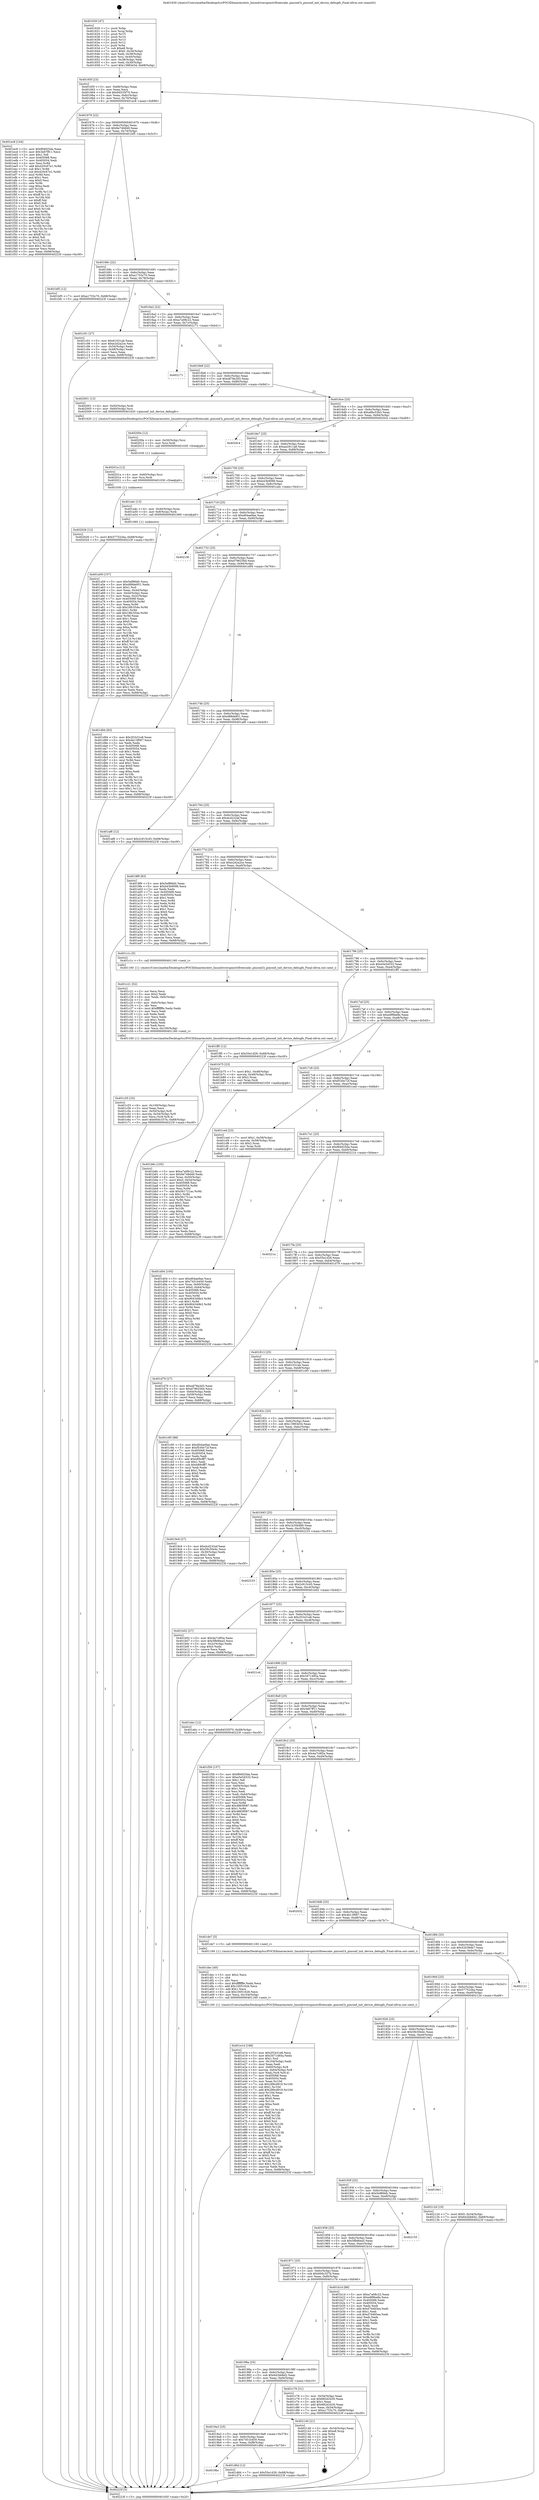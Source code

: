 digraph "0x401630" {
  label = "0x401630 (/mnt/c/Users/mathe/Desktop/tcc/POCII/binaries/extr_linuxdriverspinctrlfreescale..pinconf.h_pinconf_init_device_debugfs_Final-ollvm.out::main(0))"
  labelloc = "t"
  node[shape=record]

  Entry [label="",width=0.3,height=0.3,shape=circle,fillcolor=black,style=filled]
  "0x40165f" [label="{
     0x40165f [23]\l
     | [instrs]\l
     &nbsp;&nbsp;0x40165f \<+3\>: mov -0x68(%rbp),%eax\l
     &nbsp;&nbsp;0x401662 \<+2\>: mov %eax,%ecx\l
     &nbsp;&nbsp;0x401664 \<+6\>: sub $0x84535f70,%ecx\l
     &nbsp;&nbsp;0x40166a \<+3\>: mov %eax,-0x6c(%rbp)\l
     &nbsp;&nbsp;0x40166d \<+3\>: mov %ecx,-0x70(%rbp)\l
     &nbsp;&nbsp;0x401670 \<+6\>: je 0000000000401ec8 \<main+0x898\>\l
  }"]
  "0x401ec8" [label="{
     0x401ec8 [144]\l
     | [instrs]\l
     &nbsp;&nbsp;0x401ec8 \<+5\>: mov $0xf84925da,%eax\l
     &nbsp;&nbsp;0x401ecd \<+5\>: mov $0x3e87ff11,%ecx\l
     &nbsp;&nbsp;0x401ed2 \<+2\>: mov $0x1,%dl\l
     &nbsp;&nbsp;0x401ed4 \<+7\>: mov 0x405068,%esi\l
     &nbsp;&nbsp;0x401edb \<+7\>: mov 0x405054,%edi\l
     &nbsp;&nbsp;0x401ee2 \<+3\>: mov %esi,%r8d\l
     &nbsp;&nbsp;0x401ee5 \<+7\>: add $0x420c67e1,%r8d\l
     &nbsp;&nbsp;0x401eec \<+4\>: sub $0x1,%r8d\l
     &nbsp;&nbsp;0x401ef0 \<+7\>: sub $0x420c67e1,%r8d\l
     &nbsp;&nbsp;0x401ef7 \<+4\>: imul %r8d,%esi\l
     &nbsp;&nbsp;0x401efb \<+3\>: and $0x1,%esi\l
     &nbsp;&nbsp;0x401efe \<+3\>: cmp $0x0,%esi\l
     &nbsp;&nbsp;0x401f01 \<+4\>: sete %r9b\l
     &nbsp;&nbsp;0x401f05 \<+3\>: cmp $0xa,%edi\l
     &nbsp;&nbsp;0x401f08 \<+4\>: setl %r10b\l
     &nbsp;&nbsp;0x401f0c \<+3\>: mov %r9b,%r11b\l
     &nbsp;&nbsp;0x401f0f \<+4\>: xor $0xff,%r11b\l
     &nbsp;&nbsp;0x401f13 \<+3\>: mov %r10b,%bl\l
     &nbsp;&nbsp;0x401f16 \<+3\>: xor $0xff,%bl\l
     &nbsp;&nbsp;0x401f19 \<+3\>: xor $0x0,%dl\l
     &nbsp;&nbsp;0x401f1c \<+3\>: mov %r11b,%r14b\l
     &nbsp;&nbsp;0x401f1f \<+4\>: and $0x0,%r14b\l
     &nbsp;&nbsp;0x401f23 \<+3\>: and %dl,%r9b\l
     &nbsp;&nbsp;0x401f26 \<+3\>: mov %bl,%r15b\l
     &nbsp;&nbsp;0x401f29 \<+4\>: and $0x0,%r15b\l
     &nbsp;&nbsp;0x401f2d \<+3\>: and %dl,%r10b\l
     &nbsp;&nbsp;0x401f30 \<+3\>: or %r9b,%r14b\l
     &nbsp;&nbsp;0x401f33 \<+3\>: or %r10b,%r15b\l
     &nbsp;&nbsp;0x401f36 \<+3\>: xor %r15b,%r14b\l
     &nbsp;&nbsp;0x401f39 \<+3\>: or %bl,%r11b\l
     &nbsp;&nbsp;0x401f3c \<+4\>: xor $0xff,%r11b\l
     &nbsp;&nbsp;0x401f40 \<+3\>: or $0x0,%dl\l
     &nbsp;&nbsp;0x401f43 \<+3\>: and %dl,%r11b\l
     &nbsp;&nbsp;0x401f46 \<+3\>: or %r11b,%r14b\l
     &nbsp;&nbsp;0x401f49 \<+4\>: test $0x1,%r14b\l
     &nbsp;&nbsp;0x401f4d \<+3\>: cmovne %ecx,%eax\l
     &nbsp;&nbsp;0x401f50 \<+3\>: mov %eax,-0x68(%rbp)\l
     &nbsp;&nbsp;0x401f53 \<+5\>: jmp 000000000040223f \<main+0xc0f\>\l
  }"]
  "0x401676" [label="{
     0x401676 [22]\l
     | [instrs]\l
     &nbsp;&nbsp;0x401676 \<+5\>: jmp 000000000040167b \<main+0x4b\>\l
     &nbsp;&nbsp;0x40167b \<+3\>: mov -0x6c(%rbp),%eax\l
     &nbsp;&nbsp;0x40167e \<+5\>: sub $0x9e749d49,%eax\l
     &nbsp;&nbsp;0x401683 \<+3\>: mov %eax,-0x74(%rbp)\l
     &nbsp;&nbsp;0x401686 \<+6\>: je 0000000000401bf5 \<main+0x5c5\>\l
  }"]
  Exit [label="",width=0.3,height=0.3,shape=circle,fillcolor=black,style=filled,peripheries=2]
  "0x401bf5" [label="{
     0x401bf5 [12]\l
     | [instrs]\l
     &nbsp;&nbsp;0x401bf5 \<+7\>: movl $0xa1753c70,-0x68(%rbp)\l
     &nbsp;&nbsp;0x401bfc \<+5\>: jmp 000000000040223f \<main+0xc0f\>\l
  }"]
  "0x40168c" [label="{
     0x40168c [22]\l
     | [instrs]\l
     &nbsp;&nbsp;0x40168c \<+5\>: jmp 0000000000401691 \<main+0x61\>\l
     &nbsp;&nbsp;0x401691 \<+3\>: mov -0x6c(%rbp),%eax\l
     &nbsp;&nbsp;0x401694 \<+5\>: sub $0xa1753c70,%eax\l
     &nbsp;&nbsp;0x401699 \<+3\>: mov %eax,-0x78(%rbp)\l
     &nbsp;&nbsp;0x40169c \<+6\>: je 0000000000401c01 \<main+0x5d1\>\l
  }"]
  "0x402026" [label="{
     0x402026 [12]\l
     | [instrs]\l
     &nbsp;&nbsp;0x402026 \<+7\>: movl $0x57752cba,-0x68(%rbp)\l
     &nbsp;&nbsp;0x40202d \<+5\>: jmp 000000000040223f \<main+0xc0f\>\l
  }"]
  "0x401c01" [label="{
     0x401c01 [27]\l
     | [instrs]\l
     &nbsp;&nbsp;0x401c01 \<+5\>: mov $0x61031ab,%eax\l
     &nbsp;&nbsp;0x401c06 \<+5\>: mov $0xe2d2a2ce,%ecx\l
     &nbsp;&nbsp;0x401c0b \<+3\>: mov -0x54(%rbp),%edx\l
     &nbsp;&nbsp;0x401c0e \<+3\>: cmp -0x48(%rbp),%edx\l
     &nbsp;&nbsp;0x401c11 \<+3\>: cmovl %ecx,%eax\l
     &nbsp;&nbsp;0x401c14 \<+3\>: mov %eax,-0x68(%rbp)\l
     &nbsp;&nbsp;0x401c17 \<+5\>: jmp 000000000040223f \<main+0xc0f\>\l
  }"]
  "0x4016a2" [label="{
     0x4016a2 [22]\l
     | [instrs]\l
     &nbsp;&nbsp;0x4016a2 \<+5\>: jmp 00000000004016a7 \<main+0x77\>\l
     &nbsp;&nbsp;0x4016a7 \<+3\>: mov -0x6c(%rbp),%eax\l
     &nbsp;&nbsp;0x4016aa \<+5\>: sub $0xa7a08c22,%eax\l
     &nbsp;&nbsp;0x4016af \<+3\>: mov %eax,-0x7c(%rbp)\l
     &nbsp;&nbsp;0x4016b2 \<+6\>: je 0000000000402171 \<main+0xb41\>\l
  }"]
  "0x40201a" [label="{
     0x40201a [12]\l
     | [instrs]\l
     &nbsp;&nbsp;0x40201a \<+4\>: mov -0x60(%rbp),%rsi\l
     &nbsp;&nbsp;0x40201e \<+3\>: mov %rsi,%rdi\l
     &nbsp;&nbsp;0x402021 \<+5\>: call 0000000000401030 \<free@plt\>\l
     | [calls]\l
     &nbsp;&nbsp;0x401030 \{1\} (unknown)\l
  }"]
  "0x402171" [label="{
     0x402171\l
  }", style=dashed]
  "0x4016b8" [label="{
     0x4016b8 [22]\l
     | [instrs]\l
     &nbsp;&nbsp;0x4016b8 \<+5\>: jmp 00000000004016bd \<main+0x8d\>\l
     &nbsp;&nbsp;0x4016bd \<+3\>: mov -0x6c(%rbp),%eax\l
     &nbsp;&nbsp;0x4016c0 \<+5\>: sub $0xa878a3d3,%eax\l
     &nbsp;&nbsp;0x4016c5 \<+3\>: mov %eax,-0x80(%rbp)\l
     &nbsp;&nbsp;0x4016c8 \<+6\>: je 0000000000402001 \<main+0x9d1\>\l
  }"]
  "0x40200e" [label="{
     0x40200e [12]\l
     | [instrs]\l
     &nbsp;&nbsp;0x40200e \<+4\>: mov -0x50(%rbp),%rsi\l
     &nbsp;&nbsp;0x402012 \<+3\>: mov %rsi,%rdi\l
     &nbsp;&nbsp;0x402015 \<+5\>: call 0000000000401030 \<free@plt\>\l
     | [calls]\l
     &nbsp;&nbsp;0x401030 \{1\} (unknown)\l
  }"]
  "0x402001" [label="{
     0x402001 [13]\l
     | [instrs]\l
     &nbsp;&nbsp;0x402001 \<+4\>: mov -0x50(%rbp),%rdi\l
     &nbsp;&nbsp;0x402005 \<+4\>: mov -0x60(%rbp),%rsi\l
     &nbsp;&nbsp;0x402009 \<+5\>: call 0000000000401620 \<pinconf_init_device_debugfs\>\l
     | [calls]\l
     &nbsp;&nbsp;0x401620 \{1\} (/mnt/c/Users/mathe/Desktop/tcc/POCII/binaries/extr_linuxdriverspinctrlfreescale..pinconf.h_pinconf_init_device_debugfs_Final-ollvm.out::pinconf_init_device_debugfs)\l
  }"]
  "0x4016ce" [label="{
     0x4016ce [25]\l
     | [instrs]\l
     &nbsp;&nbsp;0x4016ce \<+5\>: jmp 00000000004016d3 \<main+0xa3\>\l
     &nbsp;&nbsp;0x4016d3 \<+3\>: mov -0x6c(%rbp),%eax\l
     &nbsp;&nbsp;0x4016d6 \<+5\>: sub $0xa8bc53b3,%eax\l
     &nbsp;&nbsp;0x4016db \<+6\>: mov %eax,-0x84(%rbp)\l
     &nbsp;&nbsp;0x4016e1 \<+6\>: je 00000000004020c4 \<main+0xa94\>\l
  }"]
  "0x401e14" [label="{
     0x401e14 [168]\l
     | [instrs]\l
     &nbsp;&nbsp;0x401e14 \<+5\>: mov $0x2f1b31e8,%ecx\l
     &nbsp;&nbsp;0x401e19 \<+5\>: mov $0x3471485a,%edx\l
     &nbsp;&nbsp;0x401e1e \<+3\>: mov $0x1,%sil\l
     &nbsp;&nbsp;0x401e21 \<+6\>: mov -0x104(%rbp),%edi\l
     &nbsp;&nbsp;0x401e27 \<+3\>: imul %eax,%edi\l
     &nbsp;&nbsp;0x401e2a \<+4\>: mov -0x60(%rbp),%r8\l
     &nbsp;&nbsp;0x401e2e \<+4\>: movslq -0x64(%rbp),%r9\l
     &nbsp;&nbsp;0x401e32 \<+4\>: mov %edi,(%r8,%r9,4)\l
     &nbsp;&nbsp;0x401e36 \<+7\>: mov 0x405068,%eax\l
     &nbsp;&nbsp;0x401e3d \<+7\>: mov 0x405054,%edi\l
     &nbsp;&nbsp;0x401e44 \<+3\>: mov %eax,%r10d\l
     &nbsp;&nbsp;0x401e47 \<+7\>: sub $0x289cd919,%r10d\l
     &nbsp;&nbsp;0x401e4e \<+4\>: sub $0x1,%r10d\l
     &nbsp;&nbsp;0x401e52 \<+7\>: add $0x289cd919,%r10d\l
     &nbsp;&nbsp;0x401e59 \<+4\>: imul %r10d,%eax\l
     &nbsp;&nbsp;0x401e5d \<+3\>: and $0x1,%eax\l
     &nbsp;&nbsp;0x401e60 \<+3\>: cmp $0x0,%eax\l
     &nbsp;&nbsp;0x401e63 \<+4\>: sete %r11b\l
     &nbsp;&nbsp;0x401e67 \<+3\>: cmp $0xa,%edi\l
     &nbsp;&nbsp;0x401e6a \<+3\>: setl %bl\l
     &nbsp;&nbsp;0x401e6d \<+3\>: mov %r11b,%r14b\l
     &nbsp;&nbsp;0x401e70 \<+4\>: xor $0xff,%r14b\l
     &nbsp;&nbsp;0x401e74 \<+3\>: mov %bl,%r15b\l
     &nbsp;&nbsp;0x401e77 \<+4\>: xor $0xff,%r15b\l
     &nbsp;&nbsp;0x401e7b \<+4\>: xor $0x0,%sil\l
     &nbsp;&nbsp;0x401e7f \<+3\>: mov %r14b,%r12b\l
     &nbsp;&nbsp;0x401e82 \<+4\>: and $0x0,%r12b\l
     &nbsp;&nbsp;0x401e86 \<+3\>: and %sil,%r11b\l
     &nbsp;&nbsp;0x401e89 \<+3\>: mov %r15b,%r13b\l
     &nbsp;&nbsp;0x401e8c \<+4\>: and $0x0,%r13b\l
     &nbsp;&nbsp;0x401e90 \<+3\>: and %sil,%bl\l
     &nbsp;&nbsp;0x401e93 \<+3\>: or %r11b,%r12b\l
     &nbsp;&nbsp;0x401e96 \<+3\>: or %bl,%r13b\l
     &nbsp;&nbsp;0x401e99 \<+3\>: xor %r13b,%r12b\l
     &nbsp;&nbsp;0x401e9c \<+3\>: or %r15b,%r14b\l
     &nbsp;&nbsp;0x401e9f \<+4\>: xor $0xff,%r14b\l
     &nbsp;&nbsp;0x401ea3 \<+4\>: or $0x0,%sil\l
     &nbsp;&nbsp;0x401ea7 \<+3\>: and %sil,%r14b\l
     &nbsp;&nbsp;0x401eaa \<+3\>: or %r14b,%r12b\l
     &nbsp;&nbsp;0x401ead \<+4\>: test $0x1,%r12b\l
     &nbsp;&nbsp;0x401eb1 \<+3\>: cmovne %edx,%ecx\l
     &nbsp;&nbsp;0x401eb4 \<+3\>: mov %ecx,-0x68(%rbp)\l
     &nbsp;&nbsp;0x401eb7 \<+5\>: jmp 000000000040223f \<main+0xc0f\>\l
  }"]
  "0x4020c4" [label="{
     0x4020c4\l
  }", style=dashed]
  "0x4016e7" [label="{
     0x4016e7 [25]\l
     | [instrs]\l
     &nbsp;&nbsp;0x4016e7 \<+5\>: jmp 00000000004016ec \<main+0xbc\>\l
     &nbsp;&nbsp;0x4016ec \<+3\>: mov -0x6c(%rbp),%eax\l
     &nbsp;&nbsp;0x4016ef \<+5\>: sub $0xae2911a8,%eax\l
     &nbsp;&nbsp;0x4016f4 \<+6\>: mov %eax,-0x88(%rbp)\l
     &nbsp;&nbsp;0x4016fa \<+6\>: je 000000000040203e \<main+0xa0e\>\l
  }"]
  "0x401dec" [label="{
     0x401dec [40]\l
     | [instrs]\l
     &nbsp;&nbsp;0x401dec \<+5\>: mov $0x2,%ecx\l
     &nbsp;&nbsp;0x401df1 \<+1\>: cltd\l
     &nbsp;&nbsp;0x401df2 \<+2\>: idiv %ecx\l
     &nbsp;&nbsp;0x401df4 \<+6\>: imul $0xfffffffe,%edx,%ecx\l
     &nbsp;&nbsp;0x401dfa \<+6\>: add $0x10051626,%ecx\l
     &nbsp;&nbsp;0x401e00 \<+3\>: add $0x1,%ecx\l
     &nbsp;&nbsp;0x401e03 \<+6\>: sub $0x10051626,%ecx\l
     &nbsp;&nbsp;0x401e09 \<+6\>: mov %ecx,-0x104(%rbp)\l
     &nbsp;&nbsp;0x401e0f \<+5\>: call 0000000000401160 \<next_i\>\l
     | [calls]\l
     &nbsp;&nbsp;0x401160 \{1\} (/mnt/c/Users/mathe/Desktop/tcc/POCII/binaries/extr_linuxdriverspinctrlfreescale..pinconf.h_pinconf_init_device_debugfs_Final-ollvm.out::next_i)\l
  }"]
  "0x40203e" [label="{
     0x40203e\l
  }", style=dashed]
  "0x401700" [label="{
     0x401700 [25]\l
     | [instrs]\l
     &nbsp;&nbsp;0x401700 \<+5\>: jmp 0000000000401705 \<main+0xd5\>\l
     &nbsp;&nbsp;0x401705 \<+3\>: mov -0x6c(%rbp),%eax\l
     &nbsp;&nbsp;0x401708 \<+5\>: sub $0xb43b9098,%eax\l
     &nbsp;&nbsp;0x40170d \<+6\>: mov %eax,-0x8c(%rbp)\l
     &nbsp;&nbsp;0x401713 \<+6\>: je 0000000000401a4c \<main+0x41c\>\l
  }"]
  "0x4019bc" [label="{
     0x4019bc\l
  }", style=dashed]
  "0x401a4c" [label="{
     0x401a4c [13]\l
     | [instrs]\l
     &nbsp;&nbsp;0x401a4c \<+4\>: mov -0x40(%rbp),%rax\l
     &nbsp;&nbsp;0x401a50 \<+4\>: mov 0x8(%rax),%rdi\l
     &nbsp;&nbsp;0x401a54 \<+5\>: call 0000000000401060 \<atoi@plt\>\l
     | [calls]\l
     &nbsp;&nbsp;0x401060 \{1\} (unknown)\l
  }"]
  "0x401719" [label="{
     0x401719 [25]\l
     | [instrs]\l
     &nbsp;&nbsp;0x401719 \<+5\>: jmp 000000000040171e \<main+0xee\>\l
     &nbsp;&nbsp;0x40171e \<+3\>: mov -0x6c(%rbp),%eax\l
     &nbsp;&nbsp;0x401721 \<+5\>: sub $0xd04ae9ae,%eax\l
     &nbsp;&nbsp;0x401726 \<+6\>: mov %eax,-0x90(%rbp)\l
     &nbsp;&nbsp;0x40172c \<+6\>: je 000000000040219f \<main+0xb6f\>\l
  }"]
  "0x401d6d" [label="{
     0x401d6d [12]\l
     | [instrs]\l
     &nbsp;&nbsp;0x401d6d \<+7\>: movl $0x55e1d26,-0x68(%rbp)\l
     &nbsp;&nbsp;0x401d74 \<+5\>: jmp 000000000040223f \<main+0xc0f\>\l
  }"]
  "0x40219f" [label="{
     0x40219f\l
  }", style=dashed]
  "0x401732" [label="{
     0x401732 [25]\l
     | [instrs]\l
     &nbsp;&nbsp;0x401732 \<+5\>: jmp 0000000000401737 \<main+0x107\>\l
     &nbsp;&nbsp;0x401737 \<+3\>: mov -0x6c(%rbp),%eax\l
     &nbsp;&nbsp;0x40173a \<+5\>: sub $0xd796256d,%eax\l
     &nbsp;&nbsp;0x40173f \<+6\>: mov %eax,-0x94(%rbp)\l
     &nbsp;&nbsp;0x401745 \<+6\>: je 0000000000401d94 \<main+0x764\>\l
  }"]
  "0x4019a3" [label="{
     0x4019a3 [25]\l
     | [instrs]\l
     &nbsp;&nbsp;0x4019a3 \<+5\>: jmp 00000000004019a8 \<main+0x378\>\l
     &nbsp;&nbsp;0x4019a8 \<+3\>: mov -0x6c(%rbp),%eax\l
     &nbsp;&nbsp;0x4019ab \<+5\>: sub $0x7451b450,%eax\l
     &nbsp;&nbsp;0x4019b0 \<+6\>: mov %eax,-0xf8(%rbp)\l
     &nbsp;&nbsp;0x4019b6 \<+6\>: je 0000000000401d6d \<main+0x73d\>\l
  }"]
  "0x401d94" [label="{
     0x401d94 [83]\l
     | [instrs]\l
     &nbsp;&nbsp;0x401d94 \<+5\>: mov $0x2f1b31e8,%eax\l
     &nbsp;&nbsp;0x401d99 \<+5\>: mov $0x4b13f067,%ecx\l
     &nbsp;&nbsp;0x401d9e \<+2\>: xor %edx,%edx\l
     &nbsp;&nbsp;0x401da0 \<+7\>: mov 0x405068,%esi\l
     &nbsp;&nbsp;0x401da7 \<+7\>: mov 0x405054,%edi\l
     &nbsp;&nbsp;0x401dae \<+3\>: sub $0x1,%edx\l
     &nbsp;&nbsp;0x401db1 \<+3\>: mov %esi,%r8d\l
     &nbsp;&nbsp;0x401db4 \<+3\>: add %edx,%r8d\l
     &nbsp;&nbsp;0x401db7 \<+4\>: imul %r8d,%esi\l
     &nbsp;&nbsp;0x401dbb \<+3\>: and $0x1,%esi\l
     &nbsp;&nbsp;0x401dbe \<+3\>: cmp $0x0,%esi\l
     &nbsp;&nbsp;0x401dc1 \<+4\>: sete %r9b\l
     &nbsp;&nbsp;0x401dc5 \<+3\>: cmp $0xa,%edi\l
     &nbsp;&nbsp;0x401dc8 \<+4\>: setl %r10b\l
     &nbsp;&nbsp;0x401dcc \<+3\>: mov %r9b,%r11b\l
     &nbsp;&nbsp;0x401dcf \<+3\>: and %r10b,%r11b\l
     &nbsp;&nbsp;0x401dd2 \<+3\>: xor %r10b,%r9b\l
     &nbsp;&nbsp;0x401dd5 \<+3\>: or %r9b,%r11b\l
     &nbsp;&nbsp;0x401dd8 \<+4\>: test $0x1,%r11b\l
     &nbsp;&nbsp;0x401ddc \<+3\>: cmovne %ecx,%eax\l
     &nbsp;&nbsp;0x401ddf \<+3\>: mov %eax,-0x68(%rbp)\l
     &nbsp;&nbsp;0x401de2 \<+5\>: jmp 000000000040223f \<main+0xc0f\>\l
  }"]
  "0x40174b" [label="{
     0x40174b [25]\l
     | [instrs]\l
     &nbsp;&nbsp;0x40174b \<+5\>: jmp 0000000000401750 \<main+0x120\>\l
     &nbsp;&nbsp;0x401750 \<+3\>: mov -0x6c(%rbp),%eax\l
     &nbsp;&nbsp;0x401753 \<+5\>: sub $0xd88de951,%eax\l
     &nbsp;&nbsp;0x401758 \<+6\>: mov %eax,-0x98(%rbp)\l
     &nbsp;&nbsp;0x40175e \<+6\>: je 0000000000401af6 \<main+0x4c6\>\l
  }"]
  "0x402140" [label="{
     0x402140 [21]\l
     | [instrs]\l
     &nbsp;&nbsp;0x402140 \<+3\>: mov -0x34(%rbp),%eax\l
     &nbsp;&nbsp;0x402143 \<+7\>: add $0xe8,%rsp\l
     &nbsp;&nbsp;0x40214a \<+1\>: pop %rbx\l
     &nbsp;&nbsp;0x40214b \<+2\>: pop %r12\l
     &nbsp;&nbsp;0x40214d \<+2\>: pop %r13\l
     &nbsp;&nbsp;0x40214f \<+2\>: pop %r14\l
     &nbsp;&nbsp;0x402151 \<+2\>: pop %r15\l
     &nbsp;&nbsp;0x402153 \<+1\>: pop %rbp\l
     &nbsp;&nbsp;0x402154 \<+1\>: ret\l
  }"]
  "0x401af6" [label="{
     0x401af6 [12]\l
     | [instrs]\l
     &nbsp;&nbsp;0x401af6 \<+7\>: movl $0x2c915c45,-0x68(%rbp)\l
     &nbsp;&nbsp;0x401afd \<+5\>: jmp 000000000040223f \<main+0xc0f\>\l
  }"]
  "0x401764" [label="{
     0x401764 [25]\l
     | [instrs]\l
     &nbsp;&nbsp;0x401764 \<+5\>: jmp 0000000000401769 \<main+0x139\>\l
     &nbsp;&nbsp;0x401769 \<+3\>: mov -0x6c(%rbp),%eax\l
     &nbsp;&nbsp;0x40176c \<+5\>: sub $0xdcd232af,%eax\l
     &nbsp;&nbsp;0x401771 \<+6\>: mov %eax,-0x9c(%rbp)\l
     &nbsp;&nbsp;0x401777 \<+6\>: je 00000000004019f9 \<main+0x3c9\>\l
  }"]
  "0x401d04" [label="{
     0x401d04 [105]\l
     | [instrs]\l
     &nbsp;&nbsp;0x401d04 \<+5\>: mov $0xd04ae9ae,%ecx\l
     &nbsp;&nbsp;0x401d09 \<+5\>: mov $0x7451b450,%edx\l
     &nbsp;&nbsp;0x401d0e \<+4\>: mov %rax,-0x60(%rbp)\l
     &nbsp;&nbsp;0x401d12 \<+7\>: movl $0x0,-0x64(%rbp)\l
     &nbsp;&nbsp;0x401d19 \<+7\>: mov 0x405068,%esi\l
     &nbsp;&nbsp;0x401d20 \<+8\>: mov 0x405054,%r8d\l
     &nbsp;&nbsp;0x401d28 \<+3\>: mov %esi,%r9d\l
     &nbsp;&nbsp;0x401d2b \<+7\>: sub $0x904349b3,%r9d\l
     &nbsp;&nbsp;0x401d32 \<+4\>: sub $0x1,%r9d\l
     &nbsp;&nbsp;0x401d36 \<+7\>: add $0x904349b3,%r9d\l
     &nbsp;&nbsp;0x401d3d \<+4\>: imul %r9d,%esi\l
     &nbsp;&nbsp;0x401d41 \<+3\>: and $0x1,%esi\l
     &nbsp;&nbsp;0x401d44 \<+3\>: cmp $0x0,%esi\l
     &nbsp;&nbsp;0x401d47 \<+4\>: sete %r10b\l
     &nbsp;&nbsp;0x401d4b \<+4\>: cmp $0xa,%r8d\l
     &nbsp;&nbsp;0x401d4f \<+4\>: setl %r11b\l
     &nbsp;&nbsp;0x401d53 \<+3\>: mov %r10b,%bl\l
     &nbsp;&nbsp;0x401d56 \<+3\>: and %r11b,%bl\l
     &nbsp;&nbsp;0x401d59 \<+3\>: xor %r11b,%r10b\l
     &nbsp;&nbsp;0x401d5c \<+3\>: or %r10b,%bl\l
     &nbsp;&nbsp;0x401d5f \<+3\>: test $0x1,%bl\l
     &nbsp;&nbsp;0x401d62 \<+3\>: cmovne %edx,%ecx\l
     &nbsp;&nbsp;0x401d65 \<+3\>: mov %ecx,-0x68(%rbp)\l
     &nbsp;&nbsp;0x401d68 \<+5\>: jmp 000000000040223f \<main+0xc0f\>\l
  }"]
  "0x4019f9" [label="{
     0x4019f9 [83]\l
     | [instrs]\l
     &nbsp;&nbsp;0x4019f9 \<+5\>: mov $0x5ef86bfc,%eax\l
     &nbsp;&nbsp;0x4019fe \<+5\>: mov $0xb43b9098,%ecx\l
     &nbsp;&nbsp;0x401a03 \<+2\>: xor %edx,%edx\l
     &nbsp;&nbsp;0x401a05 \<+7\>: mov 0x405068,%esi\l
     &nbsp;&nbsp;0x401a0c \<+7\>: mov 0x405054,%edi\l
     &nbsp;&nbsp;0x401a13 \<+3\>: sub $0x1,%edx\l
     &nbsp;&nbsp;0x401a16 \<+3\>: mov %esi,%r8d\l
     &nbsp;&nbsp;0x401a19 \<+3\>: add %edx,%r8d\l
     &nbsp;&nbsp;0x401a1c \<+4\>: imul %r8d,%esi\l
     &nbsp;&nbsp;0x401a20 \<+3\>: and $0x1,%esi\l
     &nbsp;&nbsp;0x401a23 \<+3\>: cmp $0x0,%esi\l
     &nbsp;&nbsp;0x401a26 \<+4\>: sete %r9b\l
     &nbsp;&nbsp;0x401a2a \<+3\>: cmp $0xa,%edi\l
     &nbsp;&nbsp;0x401a2d \<+4\>: setl %r10b\l
     &nbsp;&nbsp;0x401a31 \<+3\>: mov %r9b,%r11b\l
     &nbsp;&nbsp;0x401a34 \<+3\>: and %r10b,%r11b\l
     &nbsp;&nbsp;0x401a37 \<+3\>: xor %r10b,%r9b\l
     &nbsp;&nbsp;0x401a3a \<+3\>: or %r9b,%r11b\l
     &nbsp;&nbsp;0x401a3d \<+4\>: test $0x1,%r11b\l
     &nbsp;&nbsp;0x401a41 \<+3\>: cmovne %ecx,%eax\l
     &nbsp;&nbsp;0x401a44 \<+3\>: mov %eax,-0x68(%rbp)\l
     &nbsp;&nbsp;0x401a47 \<+5\>: jmp 000000000040223f \<main+0xc0f\>\l
  }"]
  "0x40177d" [label="{
     0x40177d [25]\l
     | [instrs]\l
     &nbsp;&nbsp;0x40177d \<+5\>: jmp 0000000000401782 \<main+0x152\>\l
     &nbsp;&nbsp;0x401782 \<+3\>: mov -0x6c(%rbp),%eax\l
     &nbsp;&nbsp;0x401785 \<+5\>: sub $0xe2d2a2ce,%eax\l
     &nbsp;&nbsp;0x40178a \<+6\>: mov %eax,-0xa0(%rbp)\l
     &nbsp;&nbsp;0x401790 \<+6\>: je 0000000000401c1c \<main+0x5ec\>\l
  }"]
  "0x40198a" [label="{
     0x40198a [25]\l
     | [instrs]\l
     &nbsp;&nbsp;0x40198a \<+5\>: jmp 000000000040198f \<main+0x35f\>\l
     &nbsp;&nbsp;0x40198f \<+3\>: mov -0x6c(%rbp),%eax\l
     &nbsp;&nbsp;0x401992 \<+5\>: sub $0x642bb6d2,%eax\l
     &nbsp;&nbsp;0x401997 \<+6\>: mov %eax,-0xf4(%rbp)\l
     &nbsp;&nbsp;0x40199d \<+6\>: je 0000000000402140 \<main+0xb10\>\l
  }"]
  "0x401c1c" [label="{
     0x401c1c [5]\l
     | [instrs]\l
     &nbsp;&nbsp;0x401c1c \<+5\>: call 0000000000401160 \<next_i\>\l
     | [calls]\l
     &nbsp;&nbsp;0x401160 \{1\} (/mnt/c/Users/mathe/Desktop/tcc/POCII/binaries/extr_linuxdriverspinctrlfreescale..pinconf.h_pinconf_init_device_debugfs_Final-ollvm.out::next_i)\l
  }"]
  "0x401796" [label="{
     0x401796 [25]\l
     | [instrs]\l
     &nbsp;&nbsp;0x401796 \<+5\>: jmp 000000000040179b \<main+0x16b\>\l
     &nbsp;&nbsp;0x40179b \<+3\>: mov -0x6c(%rbp),%eax\l
     &nbsp;&nbsp;0x40179e \<+5\>: sub $0xe5e54533,%eax\l
     &nbsp;&nbsp;0x4017a3 \<+6\>: mov %eax,-0xa4(%rbp)\l
     &nbsp;&nbsp;0x4017a9 \<+6\>: je 0000000000401ff5 \<main+0x9c5\>\l
  }"]
  "0x401c76" [label="{
     0x401c76 [31]\l
     | [instrs]\l
     &nbsp;&nbsp;0x401c76 \<+3\>: mov -0x54(%rbp),%eax\l
     &nbsp;&nbsp;0x401c79 \<+5\>: sub $0x682d2430,%eax\l
     &nbsp;&nbsp;0x401c7e \<+3\>: add $0x1,%eax\l
     &nbsp;&nbsp;0x401c81 \<+5\>: add $0x682d2430,%eax\l
     &nbsp;&nbsp;0x401c86 \<+3\>: mov %eax,-0x54(%rbp)\l
     &nbsp;&nbsp;0x401c89 \<+7\>: movl $0xa1753c70,-0x68(%rbp)\l
     &nbsp;&nbsp;0x401c90 \<+5\>: jmp 000000000040223f \<main+0xc0f\>\l
  }"]
  "0x401ff5" [label="{
     0x401ff5 [12]\l
     | [instrs]\l
     &nbsp;&nbsp;0x401ff5 \<+7\>: movl $0x55e1d26,-0x68(%rbp)\l
     &nbsp;&nbsp;0x401ffc \<+5\>: jmp 000000000040223f \<main+0xc0f\>\l
  }"]
  "0x4017af" [label="{
     0x4017af [25]\l
     | [instrs]\l
     &nbsp;&nbsp;0x4017af \<+5\>: jmp 00000000004017b4 \<main+0x184\>\l
     &nbsp;&nbsp;0x4017b4 \<+3\>: mov -0x6c(%rbp),%eax\l
     &nbsp;&nbsp;0x4017b7 \<+5\>: sub $0xe9f9be8e,%eax\l
     &nbsp;&nbsp;0x4017bc \<+6\>: mov %eax,-0xa8(%rbp)\l
     &nbsp;&nbsp;0x4017c2 \<+6\>: je 0000000000401b75 \<main+0x545\>\l
  }"]
  "0x401c55" [label="{
     0x401c55 [33]\l
     | [instrs]\l
     &nbsp;&nbsp;0x401c55 \<+6\>: mov -0x100(%rbp),%ecx\l
     &nbsp;&nbsp;0x401c5b \<+3\>: imul %eax,%ecx\l
     &nbsp;&nbsp;0x401c5e \<+4\>: mov -0x50(%rbp),%r8\l
     &nbsp;&nbsp;0x401c62 \<+4\>: movslq -0x54(%rbp),%r9\l
     &nbsp;&nbsp;0x401c66 \<+4\>: mov %ecx,(%r8,%r9,4)\l
     &nbsp;&nbsp;0x401c6a \<+7\>: movl $0x60dc337b,-0x68(%rbp)\l
     &nbsp;&nbsp;0x401c71 \<+5\>: jmp 000000000040223f \<main+0xc0f\>\l
  }"]
  "0x401b75" [label="{
     0x401b75 [23]\l
     | [instrs]\l
     &nbsp;&nbsp;0x401b75 \<+7\>: movl $0x1,-0x48(%rbp)\l
     &nbsp;&nbsp;0x401b7c \<+4\>: movslq -0x48(%rbp),%rax\l
     &nbsp;&nbsp;0x401b80 \<+4\>: shl $0x2,%rax\l
     &nbsp;&nbsp;0x401b84 \<+3\>: mov %rax,%rdi\l
     &nbsp;&nbsp;0x401b87 \<+5\>: call 0000000000401050 \<malloc@plt\>\l
     | [calls]\l
     &nbsp;&nbsp;0x401050 \{1\} (unknown)\l
  }"]
  "0x4017c8" [label="{
     0x4017c8 [25]\l
     | [instrs]\l
     &nbsp;&nbsp;0x4017c8 \<+5\>: jmp 00000000004017cd \<main+0x19d\>\l
     &nbsp;&nbsp;0x4017cd \<+3\>: mov -0x6c(%rbp),%eax\l
     &nbsp;&nbsp;0x4017d0 \<+5\>: sub $0xf530e72f,%eax\l
     &nbsp;&nbsp;0x4017d5 \<+6\>: mov %eax,-0xac(%rbp)\l
     &nbsp;&nbsp;0x4017db \<+6\>: je 0000000000401ced \<main+0x6bd\>\l
  }"]
  "0x401c21" [label="{
     0x401c21 [52]\l
     | [instrs]\l
     &nbsp;&nbsp;0x401c21 \<+2\>: xor %ecx,%ecx\l
     &nbsp;&nbsp;0x401c23 \<+5\>: mov $0x2,%edx\l
     &nbsp;&nbsp;0x401c28 \<+6\>: mov %edx,-0xfc(%rbp)\l
     &nbsp;&nbsp;0x401c2e \<+1\>: cltd\l
     &nbsp;&nbsp;0x401c2f \<+6\>: mov -0xfc(%rbp),%esi\l
     &nbsp;&nbsp;0x401c35 \<+2\>: idiv %esi\l
     &nbsp;&nbsp;0x401c37 \<+6\>: imul $0xfffffffe,%edx,%edx\l
     &nbsp;&nbsp;0x401c3d \<+2\>: mov %ecx,%edi\l
     &nbsp;&nbsp;0x401c3f \<+2\>: sub %edx,%edi\l
     &nbsp;&nbsp;0x401c41 \<+2\>: mov %ecx,%edx\l
     &nbsp;&nbsp;0x401c43 \<+3\>: sub $0x1,%edx\l
     &nbsp;&nbsp;0x401c46 \<+2\>: add %edx,%edi\l
     &nbsp;&nbsp;0x401c48 \<+2\>: sub %edi,%ecx\l
     &nbsp;&nbsp;0x401c4a \<+6\>: mov %ecx,-0x100(%rbp)\l
     &nbsp;&nbsp;0x401c50 \<+5\>: call 0000000000401160 \<next_i\>\l
     | [calls]\l
     &nbsp;&nbsp;0x401160 \{1\} (/mnt/c/Users/mathe/Desktop/tcc/POCII/binaries/extr_linuxdriverspinctrlfreescale..pinconf.h_pinconf_init_device_debugfs_Final-ollvm.out::next_i)\l
  }"]
  "0x401ced" [label="{
     0x401ced [23]\l
     | [instrs]\l
     &nbsp;&nbsp;0x401ced \<+7\>: movl $0x1,-0x58(%rbp)\l
     &nbsp;&nbsp;0x401cf4 \<+4\>: movslq -0x58(%rbp),%rax\l
     &nbsp;&nbsp;0x401cf8 \<+4\>: shl $0x2,%rax\l
     &nbsp;&nbsp;0x401cfc \<+3\>: mov %rax,%rdi\l
     &nbsp;&nbsp;0x401cff \<+5\>: call 0000000000401050 \<malloc@plt\>\l
     | [calls]\l
     &nbsp;&nbsp;0x401050 \{1\} (unknown)\l
  }"]
  "0x4017e1" [label="{
     0x4017e1 [25]\l
     | [instrs]\l
     &nbsp;&nbsp;0x4017e1 \<+5\>: jmp 00000000004017e6 \<main+0x1b6\>\l
     &nbsp;&nbsp;0x4017e6 \<+3\>: mov -0x6c(%rbp),%eax\l
     &nbsp;&nbsp;0x4017e9 \<+5\>: sub $0xf84925da,%eax\l
     &nbsp;&nbsp;0x4017ee \<+6\>: mov %eax,-0xb0(%rbp)\l
     &nbsp;&nbsp;0x4017f4 \<+6\>: je 000000000040221a \<main+0xbea\>\l
  }"]
  "0x401b8c" [label="{
     0x401b8c [105]\l
     | [instrs]\l
     &nbsp;&nbsp;0x401b8c \<+5\>: mov $0xa7a08c22,%ecx\l
     &nbsp;&nbsp;0x401b91 \<+5\>: mov $0x9e749d49,%edx\l
     &nbsp;&nbsp;0x401b96 \<+4\>: mov %rax,-0x50(%rbp)\l
     &nbsp;&nbsp;0x401b9a \<+7\>: movl $0x0,-0x54(%rbp)\l
     &nbsp;&nbsp;0x401ba1 \<+7\>: mov 0x405068,%esi\l
     &nbsp;&nbsp;0x401ba8 \<+8\>: mov 0x405054,%r8d\l
     &nbsp;&nbsp;0x401bb0 \<+3\>: mov %esi,%r9d\l
     &nbsp;&nbsp;0x401bb3 \<+7\>: add $0x561721ac,%r9d\l
     &nbsp;&nbsp;0x401bba \<+4\>: sub $0x1,%r9d\l
     &nbsp;&nbsp;0x401bbe \<+7\>: sub $0x561721ac,%r9d\l
     &nbsp;&nbsp;0x401bc5 \<+4\>: imul %r9d,%esi\l
     &nbsp;&nbsp;0x401bc9 \<+3\>: and $0x1,%esi\l
     &nbsp;&nbsp;0x401bcc \<+3\>: cmp $0x0,%esi\l
     &nbsp;&nbsp;0x401bcf \<+4\>: sete %r10b\l
     &nbsp;&nbsp;0x401bd3 \<+4\>: cmp $0xa,%r8d\l
     &nbsp;&nbsp;0x401bd7 \<+4\>: setl %r11b\l
     &nbsp;&nbsp;0x401bdb \<+3\>: mov %r10b,%bl\l
     &nbsp;&nbsp;0x401bde \<+3\>: and %r11b,%bl\l
     &nbsp;&nbsp;0x401be1 \<+3\>: xor %r11b,%r10b\l
     &nbsp;&nbsp;0x401be4 \<+3\>: or %r10b,%bl\l
     &nbsp;&nbsp;0x401be7 \<+3\>: test $0x1,%bl\l
     &nbsp;&nbsp;0x401bea \<+3\>: cmovne %edx,%ecx\l
     &nbsp;&nbsp;0x401bed \<+3\>: mov %ecx,-0x68(%rbp)\l
     &nbsp;&nbsp;0x401bf0 \<+5\>: jmp 000000000040223f \<main+0xc0f\>\l
  }"]
  "0x40221a" [label="{
     0x40221a\l
  }", style=dashed]
  "0x4017fa" [label="{
     0x4017fa [25]\l
     | [instrs]\l
     &nbsp;&nbsp;0x4017fa \<+5\>: jmp 00000000004017ff \<main+0x1cf\>\l
     &nbsp;&nbsp;0x4017ff \<+3\>: mov -0x6c(%rbp),%eax\l
     &nbsp;&nbsp;0x401802 \<+5\>: sub $0x55e1d26,%eax\l
     &nbsp;&nbsp;0x401807 \<+6\>: mov %eax,-0xb4(%rbp)\l
     &nbsp;&nbsp;0x40180d \<+6\>: je 0000000000401d79 \<main+0x749\>\l
  }"]
  "0x401971" [label="{
     0x401971 [25]\l
     | [instrs]\l
     &nbsp;&nbsp;0x401971 \<+5\>: jmp 0000000000401976 \<main+0x346\>\l
     &nbsp;&nbsp;0x401976 \<+3\>: mov -0x6c(%rbp),%eax\l
     &nbsp;&nbsp;0x401979 \<+5\>: sub $0x60dc337b,%eax\l
     &nbsp;&nbsp;0x40197e \<+6\>: mov %eax,-0xf0(%rbp)\l
     &nbsp;&nbsp;0x401984 \<+6\>: je 0000000000401c76 \<main+0x646\>\l
  }"]
  "0x401d79" [label="{
     0x401d79 [27]\l
     | [instrs]\l
     &nbsp;&nbsp;0x401d79 \<+5\>: mov $0xa878a3d3,%eax\l
     &nbsp;&nbsp;0x401d7e \<+5\>: mov $0xd796256d,%ecx\l
     &nbsp;&nbsp;0x401d83 \<+3\>: mov -0x64(%rbp),%edx\l
     &nbsp;&nbsp;0x401d86 \<+3\>: cmp -0x58(%rbp),%edx\l
     &nbsp;&nbsp;0x401d89 \<+3\>: cmovl %ecx,%eax\l
     &nbsp;&nbsp;0x401d8c \<+3\>: mov %eax,-0x68(%rbp)\l
     &nbsp;&nbsp;0x401d8f \<+5\>: jmp 000000000040223f \<main+0xc0f\>\l
  }"]
  "0x401813" [label="{
     0x401813 [25]\l
     | [instrs]\l
     &nbsp;&nbsp;0x401813 \<+5\>: jmp 0000000000401818 \<main+0x1e8\>\l
     &nbsp;&nbsp;0x401818 \<+3\>: mov -0x6c(%rbp),%eax\l
     &nbsp;&nbsp;0x40181b \<+5\>: sub $0x61031ab,%eax\l
     &nbsp;&nbsp;0x401820 \<+6\>: mov %eax,-0xb8(%rbp)\l
     &nbsp;&nbsp;0x401826 \<+6\>: je 0000000000401c95 \<main+0x665\>\l
  }"]
  "0x401b1d" [label="{
     0x401b1d [88]\l
     | [instrs]\l
     &nbsp;&nbsp;0x401b1d \<+5\>: mov $0xa7a08c22,%eax\l
     &nbsp;&nbsp;0x401b22 \<+5\>: mov $0xe9f9be8e,%ecx\l
     &nbsp;&nbsp;0x401b27 \<+7\>: mov 0x405068,%edx\l
     &nbsp;&nbsp;0x401b2e \<+7\>: mov 0x405054,%esi\l
     &nbsp;&nbsp;0x401b35 \<+2\>: mov %edx,%edi\l
     &nbsp;&nbsp;0x401b37 \<+6\>: add $0xd7d483ea,%edi\l
     &nbsp;&nbsp;0x401b3d \<+3\>: sub $0x1,%edi\l
     &nbsp;&nbsp;0x401b40 \<+6\>: sub $0xd7d483ea,%edi\l
     &nbsp;&nbsp;0x401b46 \<+3\>: imul %edi,%edx\l
     &nbsp;&nbsp;0x401b49 \<+3\>: and $0x1,%edx\l
     &nbsp;&nbsp;0x401b4c \<+3\>: cmp $0x0,%edx\l
     &nbsp;&nbsp;0x401b4f \<+4\>: sete %r8b\l
     &nbsp;&nbsp;0x401b53 \<+3\>: cmp $0xa,%esi\l
     &nbsp;&nbsp;0x401b56 \<+4\>: setl %r9b\l
     &nbsp;&nbsp;0x401b5a \<+3\>: mov %r8b,%r10b\l
     &nbsp;&nbsp;0x401b5d \<+3\>: and %r9b,%r10b\l
     &nbsp;&nbsp;0x401b60 \<+3\>: xor %r9b,%r8b\l
     &nbsp;&nbsp;0x401b63 \<+3\>: or %r8b,%r10b\l
     &nbsp;&nbsp;0x401b66 \<+4\>: test $0x1,%r10b\l
     &nbsp;&nbsp;0x401b6a \<+3\>: cmovne %ecx,%eax\l
     &nbsp;&nbsp;0x401b6d \<+3\>: mov %eax,-0x68(%rbp)\l
     &nbsp;&nbsp;0x401b70 \<+5\>: jmp 000000000040223f \<main+0xc0f\>\l
  }"]
  "0x401c95" [label="{
     0x401c95 [88]\l
     | [instrs]\l
     &nbsp;&nbsp;0x401c95 \<+5\>: mov $0xd04ae9ae,%eax\l
     &nbsp;&nbsp;0x401c9a \<+5\>: mov $0xf530e72f,%ecx\l
     &nbsp;&nbsp;0x401c9f \<+7\>: mov 0x405068,%edx\l
     &nbsp;&nbsp;0x401ca6 \<+7\>: mov 0x405054,%esi\l
     &nbsp;&nbsp;0x401cad \<+2\>: mov %edx,%edi\l
     &nbsp;&nbsp;0x401caf \<+6\>: add $0xb89cfff7,%edi\l
     &nbsp;&nbsp;0x401cb5 \<+3\>: sub $0x1,%edi\l
     &nbsp;&nbsp;0x401cb8 \<+6\>: sub $0xb89cfff7,%edi\l
     &nbsp;&nbsp;0x401cbe \<+3\>: imul %edi,%edx\l
     &nbsp;&nbsp;0x401cc1 \<+3\>: and $0x1,%edx\l
     &nbsp;&nbsp;0x401cc4 \<+3\>: cmp $0x0,%edx\l
     &nbsp;&nbsp;0x401cc7 \<+4\>: sete %r8b\l
     &nbsp;&nbsp;0x401ccb \<+3\>: cmp $0xa,%esi\l
     &nbsp;&nbsp;0x401cce \<+4\>: setl %r9b\l
     &nbsp;&nbsp;0x401cd2 \<+3\>: mov %r8b,%r10b\l
     &nbsp;&nbsp;0x401cd5 \<+3\>: and %r9b,%r10b\l
     &nbsp;&nbsp;0x401cd8 \<+3\>: xor %r9b,%r8b\l
     &nbsp;&nbsp;0x401cdb \<+3\>: or %r8b,%r10b\l
     &nbsp;&nbsp;0x401cde \<+4\>: test $0x1,%r10b\l
     &nbsp;&nbsp;0x401ce2 \<+3\>: cmovne %ecx,%eax\l
     &nbsp;&nbsp;0x401ce5 \<+3\>: mov %eax,-0x68(%rbp)\l
     &nbsp;&nbsp;0x401ce8 \<+5\>: jmp 000000000040223f \<main+0xc0f\>\l
  }"]
  "0x40182c" [label="{
     0x40182c [25]\l
     | [instrs]\l
     &nbsp;&nbsp;0x40182c \<+5\>: jmp 0000000000401831 \<main+0x201\>\l
     &nbsp;&nbsp;0x401831 \<+3\>: mov -0x6c(%rbp),%eax\l
     &nbsp;&nbsp;0x401834 \<+5\>: sub $0x13983e54,%eax\l
     &nbsp;&nbsp;0x401839 \<+6\>: mov %eax,-0xbc(%rbp)\l
     &nbsp;&nbsp;0x40183f \<+6\>: je 00000000004019c6 \<main+0x396\>\l
  }"]
  "0x401958" [label="{
     0x401958 [25]\l
     | [instrs]\l
     &nbsp;&nbsp;0x401958 \<+5\>: jmp 000000000040195d \<main+0x32d\>\l
     &nbsp;&nbsp;0x40195d \<+3\>: mov -0x6c(%rbp),%eax\l
     &nbsp;&nbsp;0x401960 \<+5\>: sub $0x5f8d6ea5,%eax\l
     &nbsp;&nbsp;0x401965 \<+6\>: mov %eax,-0xec(%rbp)\l
     &nbsp;&nbsp;0x40196b \<+6\>: je 0000000000401b1d \<main+0x4ed\>\l
  }"]
  "0x4019c6" [label="{
     0x4019c6 [27]\l
     | [instrs]\l
     &nbsp;&nbsp;0x4019c6 \<+5\>: mov $0xdcd232af,%eax\l
     &nbsp;&nbsp;0x4019cb \<+5\>: mov $0x59c50e4c,%ecx\l
     &nbsp;&nbsp;0x4019d0 \<+3\>: mov -0x30(%rbp),%edx\l
     &nbsp;&nbsp;0x4019d3 \<+3\>: cmp $0x2,%edx\l
     &nbsp;&nbsp;0x4019d6 \<+3\>: cmovne %ecx,%eax\l
     &nbsp;&nbsp;0x4019d9 \<+3\>: mov %eax,-0x68(%rbp)\l
     &nbsp;&nbsp;0x4019dc \<+5\>: jmp 000000000040223f \<main+0xc0f\>\l
  }"]
  "0x401845" [label="{
     0x401845 [25]\l
     | [instrs]\l
     &nbsp;&nbsp;0x401845 \<+5\>: jmp 000000000040184a \<main+0x21a\>\l
     &nbsp;&nbsp;0x40184a \<+3\>: mov -0x6c(%rbp),%eax\l
     &nbsp;&nbsp;0x40184d \<+5\>: sub $0x1b35b480,%eax\l
     &nbsp;&nbsp;0x401852 \<+6\>: mov %eax,-0xc0(%rbp)\l
     &nbsp;&nbsp;0x401858 \<+6\>: je 0000000000402233 \<main+0xc03\>\l
  }"]
  "0x40223f" [label="{
     0x40223f [5]\l
     | [instrs]\l
     &nbsp;&nbsp;0x40223f \<+5\>: jmp 000000000040165f \<main+0x2f\>\l
  }"]
  "0x401630" [label="{
     0x401630 [47]\l
     | [instrs]\l
     &nbsp;&nbsp;0x401630 \<+1\>: push %rbp\l
     &nbsp;&nbsp;0x401631 \<+3\>: mov %rsp,%rbp\l
     &nbsp;&nbsp;0x401634 \<+2\>: push %r15\l
     &nbsp;&nbsp;0x401636 \<+2\>: push %r14\l
     &nbsp;&nbsp;0x401638 \<+2\>: push %r13\l
     &nbsp;&nbsp;0x40163a \<+2\>: push %r12\l
     &nbsp;&nbsp;0x40163c \<+1\>: push %rbx\l
     &nbsp;&nbsp;0x40163d \<+7\>: sub $0xe8,%rsp\l
     &nbsp;&nbsp;0x401644 \<+7\>: movl $0x0,-0x34(%rbp)\l
     &nbsp;&nbsp;0x40164b \<+3\>: mov %edi,-0x38(%rbp)\l
     &nbsp;&nbsp;0x40164e \<+4\>: mov %rsi,-0x40(%rbp)\l
     &nbsp;&nbsp;0x401652 \<+3\>: mov -0x38(%rbp),%edi\l
     &nbsp;&nbsp;0x401655 \<+3\>: mov %edi,-0x30(%rbp)\l
     &nbsp;&nbsp;0x401658 \<+7\>: movl $0x13983e54,-0x68(%rbp)\l
  }"]
  "0x401a59" [label="{
     0x401a59 [157]\l
     | [instrs]\l
     &nbsp;&nbsp;0x401a59 \<+5\>: mov $0x5ef86bfc,%ecx\l
     &nbsp;&nbsp;0x401a5e \<+5\>: mov $0xd88de951,%edx\l
     &nbsp;&nbsp;0x401a63 \<+3\>: mov $0x1,%sil\l
     &nbsp;&nbsp;0x401a66 \<+3\>: mov %eax,-0x44(%rbp)\l
     &nbsp;&nbsp;0x401a69 \<+3\>: mov -0x44(%rbp),%eax\l
     &nbsp;&nbsp;0x401a6c \<+3\>: mov %eax,-0x2c(%rbp)\l
     &nbsp;&nbsp;0x401a6f \<+7\>: mov 0x405068,%eax\l
     &nbsp;&nbsp;0x401a76 \<+8\>: mov 0x405054,%r8d\l
     &nbsp;&nbsp;0x401a7e \<+3\>: mov %eax,%r9d\l
     &nbsp;&nbsp;0x401a81 \<+7\>: sub $0x18fc354e,%r9d\l
     &nbsp;&nbsp;0x401a88 \<+4\>: sub $0x1,%r9d\l
     &nbsp;&nbsp;0x401a8c \<+7\>: add $0x18fc354e,%r9d\l
     &nbsp;&nbsp;0x401a93 \<+4\>: imul %r9d,%eax\l
     &nbsp;&nbsp;0x401a97 \<+3\>: and $0x1,%eax\l
     &nbsp;&nbsp;0x401a9a \<+3\>: cmp $0x0,%eax\l
     &nbsp;&nbsp;0x401a9d \<+4\>: sete %r10b\l
     &nbsp;&nbsp;0x401aa1 \<+4\>: cmp $0xa,%r8d\l
     &nbsp;&nbsp;0x401aa5 \<+4\>: setl %r11b\l
     &nbsp;&nbsp;0x401aa9 \<+3\>: mov %r10b,%bl\l
     &nbsp;&nbsp;0x401aac \<+3\>: xor $0xff,%bl\l
     &nbsp;&nbsp;0x401aaf \<+3\>: mov %r11b,%r14b\l
     &nbsp;&nbsp;0x401ab2 \<+4\>: xor $0xff,%r14b\l
     &nbsp;&nbsp;0x401ab6 \<+4\>: xor $0x1,%sil\l
     &nbsp;&nbsp;0x401aba \<+3\>: mov %bl,%r15b\l
     &nbsp;&nbsp;0x401abd \<+4\>: and $0xff,%r15b\l
     &nbsp;&nbsp;0x401ac1 \<+3\>: and %sil,%r10b\l
     &nbsp;&nbsp;0x401ac4 \<+3\>: mov %r14b,%r12b\l
     &nbsp;&nbsp;0x401ac7 \<+4\>: and $0xff,%r12b\l
     &nbsp;&nbsp;0x401acb \<+3\>: and %sil,%r11b\l
     &nbsp;&nbsp;0x401ace \<+3\>: or %r10b,%r15b\l
     &nbsp;&nbsp;0x401ad1 \<+3\>: or %r11b,%r12b\l
     &nbsp;&nbsp;0x401ad4 \<+3\>: xor %r12b,%r15b\l
     &nbsp;&nbsp;0x401ad7 \<+3\>: or %r14b,%bl\l
     &nbsp;&nbsp;0x401ada \<+3\>: xor $0xff,%bl\l
     &nbsp;&nbsp;0x401add \<+4\>: or $0x1,%sil\l
     &nbsp;&nbsp;0x401ae1 \<+3\>: and %sil,%bl\l
     &nbsp;&nbsp;0x401ae4 \<+3\>: or %bl,%r15b\l
     &nbsp;&nbsp;0x401ae7 \<+4\>: test $0x1,%r15b\l
     &nbsp;&nbsp;0x401aeb \<+3\>: cmovne %edx,%ecx\l
     &nbsp;&nbsp;0x401aee \<+3\>: mov %ecx,-0x68(%rbp)\l
     &nbsp;&nbsp;0x401af1 \<+5\>: jmp 000000000040223f \<main+0xc0f\>\l
  }"]
  "0x402155" [label="{
     0x402155\l
  }", style=dashed]
  "0x402233" [label="{
     0x402233\l
  }", style=dashed]
  "0x40185e" [label="{
     0x40185e [25]\l
     | [instrs]\l
     &nbsp;&nbsp;0x40185e \<+5\>: jmp 0000000000401863 \<main+0x233\>\l
     &nbsp;&nbsp;0x401863 \<+3\>: mov -0x6c(%rbp),%eax\l
     &nbsp;&nbsp;0x401866 \<+5\>: sub $0x2c915c45,%eax\l
     &nbsp;&nbsp;0x40186b \<+6\>: mov %eax,-0xc4(%rbp)\l
     &nbsp;&nbsp;0x401871 \<+6\>: je 0000000000401b02 \<main+0x4d2\>\l
  }"]
  "0x40193f" [label="{
     0x40193f [25]\l
     | [instrs]\l
     &nbsp;&nbsp;0x40193f \<+5\>: jmp 0000000000401944 \<main+0x314\>\l
     &nbsp;&nbsp;0x401944 \<+3\>: mov -0x6c(%rbp),%eax\l
     &nbsp;&nbsp;0x401947 \<+5\>: sub $0x5ef86bfc,%eax\l
     &nbsp;&nbsp;0x40194c \<+6\>: mov %eax,-0xe8(%rbp)\l
     &nbsp;&nbsp;0x401952 \<+6\>: je 0000000000402155 \<main+0xb25\>\l
  }"]
  "0x401b02" [label="{
     0x401b02 [27]\l
     | [instrs]\l
     &nbsp;&nbsp;0x401b02 \<+5\>: mov $0x4a7c9f2e,%eax\l
     &nbsp;&nbsp;0x401b07 \<+5\>: mov $0x5f8d6ea5,%ecx\l
     &nbsp;&nbsp;0x401b0c \<+3\>: mov -0x2c(%rbp),%edx\l
     &nbsp;&nbsp;0x401b0f \<+3\>: cmp $0x0,%edx\l
     &nbsp;&nbsp;0x401b12 \<+3\>: cmove %ecx,%eax\l
     &nbsp;&nbsp;0x401b15 \<+3\>: mov %eax,-0x68(%rbp)\l
     &nbsp;&nbsp;0x401b18 \<+5\>: jmp 000000000040223f \<main+0xc0f\>\l
  }"]
  "0x401877" [label="{
     0x401877 [25]\l
     | [instrs]\l
     &nbsp;&nbsp;0x401877 \<+5\>: jmp 000000000040187c \<main+0x24c\>\l
     &nbsp;&nbsp;0x40187c \<+3\>: mov -0x6c(%rbp),%eax\l
     &nbsp;&nbsp;0x40187f \<+5\>: sub $0x2f1b31e8,%eax\l
     &nbsp;&nbsp;0x401884 \<+6\>: mov %eax,-0xc8(%rbp)\l
     &nbsp;&nbsp;0x40188a \<+6\>: je 00000000004021cd \<main+0xb9d\>\l
  }"]
  "0x4019e1" [label="{
     0x4019e1\l
  }", style=dashed]
  "0x4021cd" [label="{
     0x4021cd\l
  }", style=dashed]
  "0x401890" [label="{
     0x401890 [25]\l
     | [instrs]\l
     &nbsp;&nbsp;0x401890 \<+5\>: jmp 0000000000401895 \<main+0x265\>\l
     &nbsp;&nbsp;0x401895 \<+3\>: mov -0x6c(%rbp),%eax\l
     &nbsp;&nbsp;0x401898 \<+5\>: sub $0x3471485a,%eax\l
     &nbsp;&nbsp;0x40189d \<+6\>: mov %eax,-0xcc(%rbp)\l
     &nbsp;&nbsp;0x4018a3 \<+6\>: je 0000000000401ebc \<main+0x88c\>\l
  }"]
  "0x401926" [label="{
     0x401926 [25]\l
     | [instrs]\l
     &nbsp;&nbsp;0x401926 \<+5\>: jmp 000000000040192b \<main+0x2fb\>\l
     &nbsp;&nbsp;0x40192b \<+3\>: mov -0x6c(%rbp),%eax\l
     &nbsp;&nbsp;0x40192e \<+5\>: sub $0x59c50e4c,%eax\l
     &nbsp;&nbsp;0x401933 \<+6\>: mov %eax,-0xe4(%rbp)\l
     &nbsp;&nbsp;0x401939 \<+6\>: je 00000000004019e1 \<main+0x3b1\>\l
  }"]
  "0x401ebc" [label="{
     0x401ebc [12]\l
     | [instrs]\l
     &nbsp;&nbsp;0x401ebc \<+7\>: movl $0x84535f70,-0x68(%rbp)\l
     &nbsp;&nbsp;0x401ec3 \<+5\>: jmp 000000000040223f \<main+0xc0f\>\l
  }"]
  "0x4018a9" [label="{
     0x4018a9 [25]\l
     | [instrs]\l
     &nbsp;&nbsp;0x4018a9 \<+5\>: jmp 00000000004018ae \<main+0x27e\>\l
     &nbsp;&nbsp;0x4018ae \<+3\>: mov -0x6c(%rbp),%eax\l
     &nbsp;&nbsp;0x4018b1 \<+5\>: sub $0x3e87ff11,%eax\l
     &nbsp;&nbsp;0x4018b6 \<+6\>: mov %eax,-0xd0(%rbp)\l
     &nbsp;&nbsp;0x4018bc \<+6\>: je 0000000000401f58 \<main+0x928\>\l
  }"]
  "0x40212d" [label="{
     0x40212d [19]\l
     | [instrs]\l
     &nbsp;&nbsp;0x40212d \<+7\>: movl $0x0,-0x34(%rbp)\l
     &nbsp;&nbsp;0x402134 \<+7\>: movl $0x642bb6d2,-0x68(%rbp)\l
     &nbsp;&nbsp;0x40213b \<+5\>: jmp 000000000040223f \<main+0xc0f\>\l
  }"]
  "0x401f58" [label="{
     0x401f58 [157]\l
     | [instrs]\l
     &nbsp;&nbsp;0x401f58 \<+5\>: mov $0xf84925da,%eax\l
     &nbsp;&nbsp;0x401f5d \<+5\>: mov $0xe5e54533,%ecx\l
     &nbsp;&nbsp;0x401f62 \<+2\>: mov $0x1,%dl\l
     &nbsp;&nbsp;0x401f64 \<+2\>: xor %esi,%esi\l
     &nbsp;&nbsp;0x401f66 \<+3\>: mov -0x64(%rbp),%edi\l
     &nbsp;&nbsp;0x401f69 \<+3\>: sub $0x1,%esi\l
     &nbsp;&nbsp;0x401f6c \<+2\>: sub %esi,%edi\l
     &nbsp;&nbsp;0x401f6e \<+3\>: mov %edi,-0x64(%rbp)\l
     &nbsp;&nbsp;0x401f71 \<+7\>: mov 0x405068,%esi\l
     &nbsp;&nbsp;0x401f78 \<+7\>: mov 0x405054,%edi\l
     &nbsp;&nbsp;0x401f7f \<+3\>: mov %esi,%r8d\l
     &nbsp;&nbsp;0x401f82 \<+7\>: add $0x4865f087,%r8d\l
     &nbsp;&nbsp;0x401f89 \<+4\>: sub $0x1,%r8d\l
     &nbsp;&nbsp;0x401f8d \<+7\>: sub $0x4865f087,%r8d\l
     &nbsp;&nbsp;0x401f94 \<+4\>: imul %r8d,%esi\l
     &nbsp;&nbsp;0x401f98 \<+3\>: and $0x1,%esi\l
     &nbsp;&nbsp;0x401f9b \<+3\>: cmp $0x0,%esi\l
     &nbsp;&nbsp;0x401f9e \<+4\>: sete %r9b\l
     &nbsp;&nbsp;0x401fa2 \<+3\>: cmp $0xa,%edi\l
     &nbsp;&nbsp;0x401fa5 \<+4\>: setl %r10b\l
     &nbsp;&nbsp;0x401fa9 \<+3\>: mov %r9b,%r11b\l
     &nbsp;&nbsp;0x401fac \<+4\>: xor $0xff,%r11b\l
     &nbsp;&nbsp;0x401fb0 \<+3\>: mov %r10b,%bl\l
     &nbsp;&nbsp;0x401fb3 \<+3\>: xor $0xff,%bl\l
     &nbsp;&nbsp;0x401fb6 \<+3\>: xor $0x0,%dl\l
     &nbsp;&nbsp;0x401fb9 \<+3\>: mov %r11b,%r14b\l
     &nbsp;&nbsp;0x401fbc \<+4\>: and $0x0,%r14b\l
     &nbsp;&nbsp;0x401fc0 \<+3\>: and %dl,%r9b\l
     &nbsp;&nbsp;0x401fc3 \<+3\>: mov %bl,%r15b\l
     &nbsp;&nbsp;0x401fc6 \<+4\>: and $0x0,%r15b\l
     &nbsp;&nbsp;0x401fca \<+3\>: and %dl,%r10b\l
     &nbsp;&nbsp;0x401fcd \<+3\>: or %r9b,%r14b\l
     &nbsp;&nbsp;0x401fd0 \<+3\>: or %r10b,%r15b\l
     &nbsp;&nbsp;0x401fd3 \<+3\>: xor %r15b,%r14b\l
     &nbsp;&nbsp;0x401fd6 \<+3\>: or %bl,%r11b\l
     &nbsp;&nbsp;0x401fd9 \<+4\>: xor $0xff,%r11b\l
     &nbsp;&nbsp;0x401fdd \<+3\>: or $0x0,%dl\l
     &nbsp;&nbsp;0x401fe0 \<+3\>: and %dl,%r11b\l
     &nbsp;&nbsp;0x401fe3 \<+3\>: or %r11b,%r14b\l
     &nbsp;&nbsp;0x401fe6 \<+4\>: test $0x1,%r14b\l
     &nbsp;&nbsp;0x401fea \<+3\>: cmovne %ecx,%eax\l
     &nbsp;&nbsp;0x401fed \<+3\>: mov %eax,-0x68(%rbp)\l
     &nbsp;&nbsp;0x401ff0 \<+5\>: jmp 000000000040223f \<main+0xc0f\>\l
  }"]
  "0x4018c2" [label="{
     0x4018c2 [25]\l
     | [instrs]\l
     &nbsp;&nbsp;0x4018c2 \<+5\>: jmp 00000000004018c7 \<main+0x297\>\l
     &nbsp;&nbsp;0x4018c7 \<+3\>: mov -0x6c(%rbp),%eax\l
     &nbsp;&nbsp;0x4018ca \<+5\>: sub $0x4a7c9f2e,%eax\l
     &nbsp;&nbsp;0x4018cf \<+6\>: mov %eax,-0xd4(%rbp)\l
     &nbsp;&nbsp;0x4018d5 \<+6\>: je 0000000000402032 \<main+0xa02\>\l
  }"]
  "0x40190d" [label="{
     0x40190d [25]\l
     | [instrs]\l
     &nbsp;&nbsp;0x40190d \<+5\>: jmp 0000000000401912 \<main+0x2e2\>\l
     &nbsp;&nbsp;0x401912 \<+3\>: mov -0x6c(%rbp),%eax\l
     &nbsp;&nbsp;0x401915 \<+5\>: sub $0x57752cba,%eax\l
     &nbsp;&nbsp;0x40191a \<+6\>: mov %eax,-0xe0(%rbp)\l
     &nbsp;&nbsp;0x401920 \<+6\>: je 000000000040212d \<main+0xafd\>\l
  }"]
  "0x402032" [label="{
     0x402032\l
  }", style=dashed]
  "0x4018db" [label="{
     0x4018db [25]\l
     | [instrs]\l
     &nbsp;&nbsp;0x4018db \<+5\>: jmp 00000000004018e0 \<main+0x2b0\>\l
     &nbsp;&nbsp;0x4018e0 \<+3\>: mov -0x6c(%rbp),%eax\l
     &nbsp;&nbsp;0x4018e3 \<+5\>: sub $0x4b13f067,%eax\l
     &nbsp;&nbsp;0x4018e8 \<+6\>: mov %eax,-0xd8(%rbp)\l
     &nbsp;&nbsp;0x4018ee \<+6\>: je 0000000000401de7 \<main+0x7b7\>\l
  }"]
  "0x402121" [label="{
     0x402121\l
  }", style=dashed]
  "0x401de7" [label="{
     0x401de7 [5]\l
     | [instrs]\l
     &nbsp;&nbsp;0x401de7 \<+5\>: call 0000000000401160 \<next_i\>\l
     | [calls]\l
     &nbsp;&nbsp;0x401160 \{1\} (/mnt/c/Users/mathe/Desktop/tcc/POCII/binaries/extr_linuxdriverspinctrlfreescale..pinconf.h_pinconf_init_device_debugfs_Final-ollvm.out::next_i)\l
  }"]
  "0x4018f4" [label="{
     0x4018f4 [25]\l
     | [instrs]\l
     &nbsp;&nbsp;0x4018f4 \<+5\>: jmp 00000000004018f9 \<main+0x2c9\>\l
     &nbsp;&nbsp;0x4018f9 \<+3\>: mov -0x6c(%rbp),%eax\l
     &nbsp;&nbsp;0x4018fc \<+5\>: sub $0x52039de7,%eax\l
     &nbsp;&nbsp;0x401901 \<+6\>: mov %eax,-0xdc(%rbp)\l
     &nbsp;&nbsp;0x401907 \<+6\>: je 0000000000402121 \<main+0xaf1\>\l
  }"]
  Entry -> "0x401630" [label=" 1"]
  "0x40165f" -> "0x401ec8" [label=" 1"]
  "0x40165f" -> "0x401676" [label=" 25"]
  "0x402140" -> Exit [label=" 1"]
  "0x401676" -> "0x401bf5" [label=" 1"]
  "0x401676" -> "0x40168c" [label=" 24"]
  "0x40212d" -> "0x40223f" [label=" 1"]
  "0x40168c" -> "0x401c01" [label=" 2"]
  "0x40168c" -> "0x4016a2" [label=" 22"]
  "0x402026" -> "0x40223f" [label=" 1"]
  "0x4016a2" -> "0x402171" [label=" 0"]
  "0x4016a2" -> "0x4016b8" [label=" 22"]
  "0x40201a" -> "0x402026" [label=" 1"]
  "0x4016b8" -> "0x402001" [label=" 1"]
  "0x4016b8" -> "0x4016ce" [label=" 21"]
  "0x40200e" -> "0x40201a" [label=" 1"]
  "0x4016ce" -> "0x4020c4" [label=" 0"]
  "0x4016ce" -> "0x4016e7" [label=" 21"]
  "0x402001" -> "0x40200e" [label=" 1"]
  "0x4016e7" -> "0x40203e" [label=" 0"]
  "0x4016e7" -> "0x401700" [label=" 21"]
  "0x401ff5" -> "0x40223f" [label=" 1"]
  "0x401700" -> "0x401a4c" [label=" 1"]
  "0x401700" -> "0x401719" [label=" 20"]
  "0x401f58" -> "0x40223f" [label=" 1"]
  "0x401719" -> "0x40219f" [label=" 0"]
  "0x401719" -> "0x401732" [label=" 20"]
  "0x401ec8" -> "0x40223f" [label=" 1"]
  "0x401732" -> "0x401d94" [label=" 1"]
  "0x401732" -> "0x40174b" [label=" 19"]
  "0x401e14" -> "0x40223f" [label=" 1"]
  "0x40174b" -> "0x401af6" [label=" 1"]
  "0x40174b" -> "0x401764" [label=" 18"]
  "0x401dec" -> "0x401e14" [label=" 1"]
  "0x401764" -> "0x4019f9" [label=" 1"]
  "0x401764" -> "0x40177d" [label=" 17"]
  "0x401d94" -> "0x40223f" [label=" 1"]
  "0x40177d" -> "0x401c1c" [label=" 1"]
  "0x40177d" -> "0x401796" [label=" 16"]
  "0x401d79" -> "0x40223f" [label=" 2"]
  "0x401796" -> "0x401ff5" [label=" 1"]
  "0x401796" -> "0x4017af" [label=" 15"]
  "0x401d6d" -> "0x40223f" [label=" 1"]
  "0x4017af" -> "0x401b75" [label=" 1"]
  "0x4017af" -> "0x4017c8" [label=" 14"]
  "0x4019a3" -> "0x401d6d" [label=" 1"]
  "0x4017c8" -> "0x401ced" [label=" 1"]
  "0x4017c8" -> "0x4017e1" [label=" 13"]
  "0x401ebc" -> "0x40223f" [label=" 1"]
  "0x4017e1" -> "0x40221a" [label=" 0"]
  "0x4017e1" -> "0x4017fa" [label=" 13"]
  "0x40198a" -> "0x4019a3" [label=" 1"]
  "0x4017fa" -> "0x401d79" [label=" 2"]
  "0x4017fa" -> "0x401813" [label=" 11"]
  "0x40198a" -> "0x402140" [label=" 1"]
  "0x401813" -> "0x401c95" [label=" 1"]
  "0x401813" -> "0x40182c" [label=" 10"]
  "0x401de7" -> "0x401dec" [label=" 1"]
  "0x40182c" -> "0x4019c6" [label=" 1"]
  "0x40182c" -> "0x401845" [label=" 9"]
  "0x4019c6" -> "0x40223f" [label=" 1"]
  "0x401630" -> "0x40165f" [label=" 1"]
  "0x40223f" -> "0x40165f" [label=" 25"]
  "0x4019f9" -> "0x40223f" [label=" 1"]
  "0x401a4c" -> "0x401a59" [label=" 1"]
  "0x401a59" -> "0x40223f" [label=" 1"]
  "0x401af6" -> "0x40223f" [label=" 1"]
  "0x401ced" -> "0x401d04" [label=" 1"]
  "0x401845" -> "0x402233" [label=" 0"]
  "0x401845" -> "0x40185e" [label=" 9"]
  "0x401c95" -> "0x40223f" [label=" 1"]
  "0x40185e" -> "0x401b02" [label=" 1"]
  "0x40185e" -> "0x401877" [label=" 8"]
  "0x401b02" -> "0x40223f" [label=" 1"]
  "0x401971" -> "0x40198a" [label=" 2"]
  "0x401877" -> "0x4021cd" [label=" 0"]
  "0x401877" -> "0x401890" [label=" 8"]
  "0x401971" -> "0x401c76" [label=" 1"]
  "0x401890" -> "0x401ebc" [label=" 1"]
  "0x401890" -> "0x4018a9" [label=" 7"]
  "0x401c55" -> "0x40223f" [label=" 1"]
  "0x4018a9" -> "0x401f58" [label=" 1"]
  "0x4018a9" -> "0x4018c2" [label=" 6"]
  "0x401c21" -> "0x401c55" [label=" 1"]
  "0x4018c2" -> "0x402032" [label=" 0"]
  "0x4018c2" -> "0x4018db" [label=" 6"]
  "0x401c01" -> "0x40223f" [label=" 2"]
  "0x4018db" -> "0x401de7" [label=" 1"]
  "0x4018db" -> "0x4018f4" [label=" 5"]
  "0x401bf5" -> "0x40223f" [label=" 1"]
  "0x4018f4" -> "0x402121" [label=" 0"]
  "0x4018f4" -> "0x40190d" [label=" 5"]
  "0x401c1c" -> "0x401c21" [label=" 1"]
  "0x40190d" -> "0x40212d" [label=" 1"]
  "0x40190d" -> "0x401926" [label=" 4"]
  "0x4019a3" -> "0x4019bc" [label=" 0"]
  "0x401926" -> "0x4019e1" [label=" 0"]
  "0x401926" -> "0x40193f" [label=" 4"]
  "0x401c76" -> "0x40223f" [label=" 1"]
  "0x40193f" -> "0x402155" [label=" 0"]
  "0x40193f" -> "0x401958" [label=" 4"]
  "0x401d04" -> "0x40223f" [label=" 1"]
  "0x401958" -> "0x401b1d" [label=" 1"]
  "0x401958" -> "0x401971" [label=" 3"]
  "0x401b1d" -> "0x40223f" [label=" 1"]
  "0x401b75" -> "0x401b8c" [label=" 1"]
  "0x401b8c" -> "0x40223f" [label=" 1"]
}
